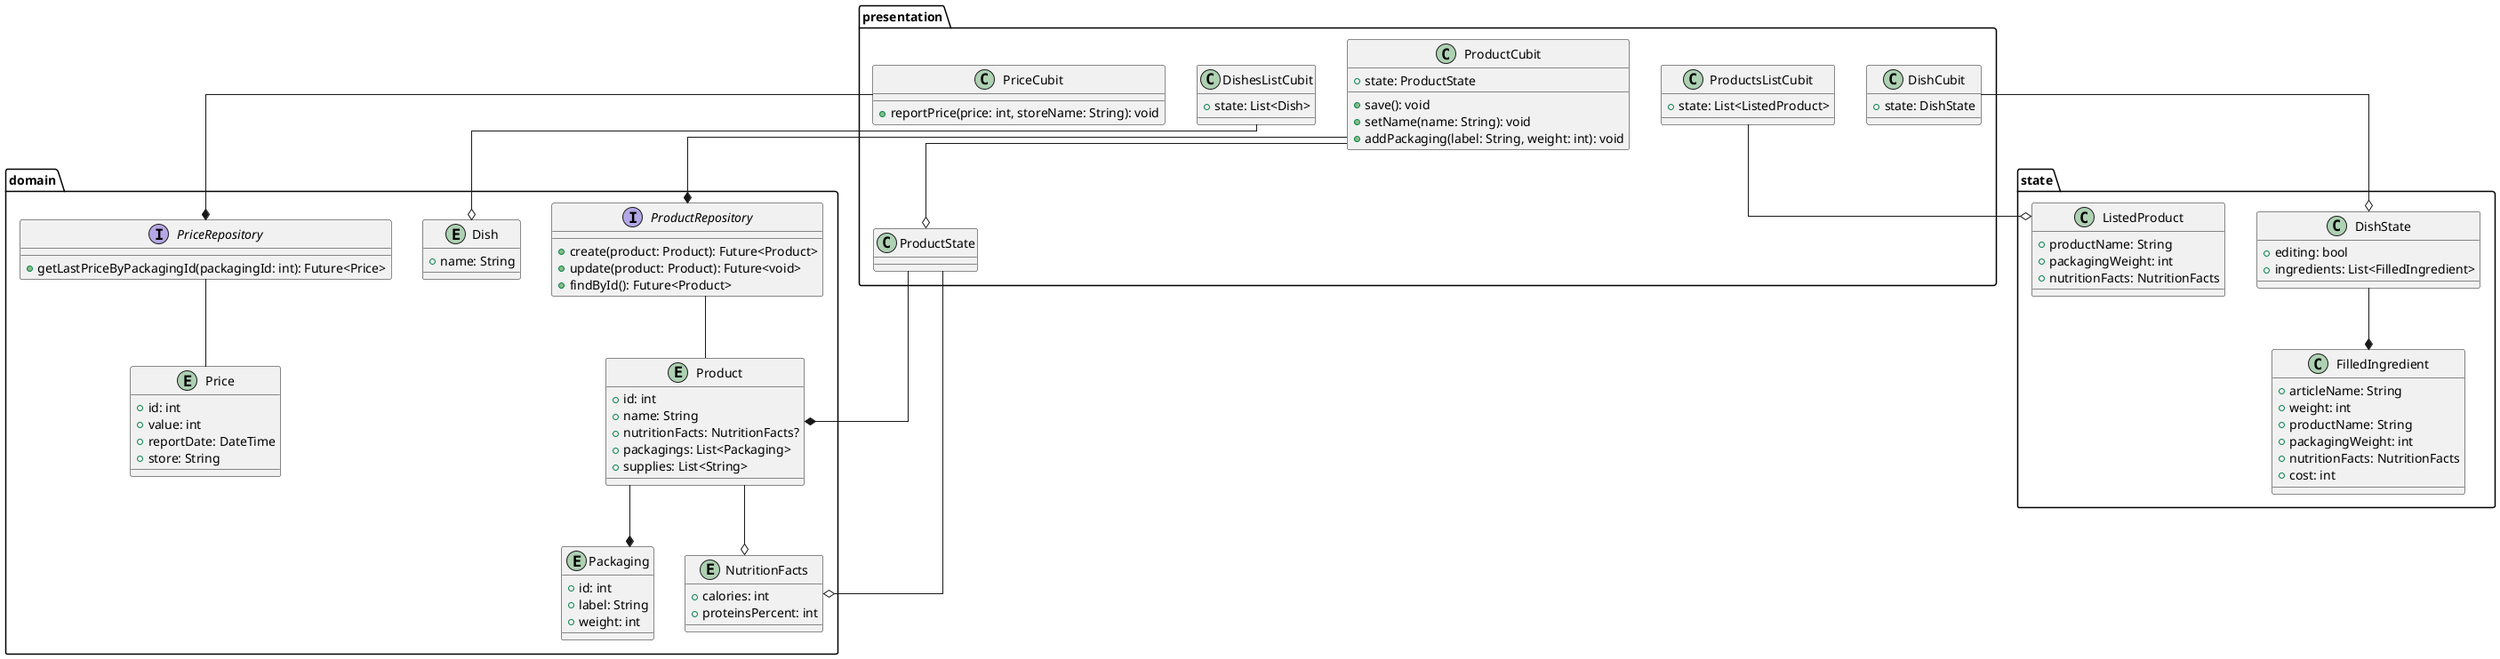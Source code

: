@startuml flexeat-uml
skinparam linetype ortho

package state {
    class DishState {
        +editing: bool
        +ingredients: List<FilledIngredient>
    }

    class FilledIngredient {
        +articleName: String
        +weight: int
        +productName: String
        +packagingWeight: int
        +nutritionFacts: NutritionFacts
        +cost: int
    }

    class ListedProduct {
        +productName: String
        +packagingWeight: int
        +nutritionFacts: NutritionFacts
    }

    DishState --* FilledIngredient
}

package presentation {
    class DishesListCubit {
        +state: List<Dish>
    }

    class DishCubit {
        +state: DishState
    }

    class ProductsListCubit {
        +state: List<ListedProduct>
    }

    class ProductCubit {
        +state: ProductState
        +save(): void
        +setName(name: String): void
        +addPackaging(label: String, weight: int): void
    }

    class PriceCubit {
        +reportPrice(price: int, storeName: String): void
    }
    
    DishCubit --o DishState
    ProductsListCubit --o ListedProduct
    ProductCubit --o ProductState
}

package domain {
    entity NutritionFacts {
        +calories: int
        +proteinsPercent: int
    }
    
    entity Dish {
        +name: String
    }

    entity Product {
        +id: int
        +name: String
        +nutritionFacts: NutritionFacts?
        +packagings: List<Packaging>
        +supplies: List<String>
    }

    entity Packaging {
        +id: int
        +label: String
        +weight: int
    }

    entity Price {
        +id: int
        +value: int
        +reportDate: DateTime
        +store: String
    }

    interface ProductRepository {
        +create(product: Product): Future<Product>
        +update(product: Product): Future<void>
        +findById(): Future<Product>
    }

    interface PriceRepository {
        +getLastPriceByPackagingId(packagingId: int): Future<Price>
    }

    ProductRepository -- Product
    Product --* Packaging
    Product --o NutritionFacts
    PriceRepository -- Price
}

ProductState --* Product
DishesListCubit --o Dish
ProductState --o NutritionFacts
ProductCubit --* ProductRepository
PriceCubit --* PriceRepository
@enduml